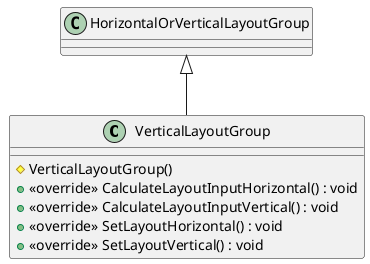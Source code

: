 @startuml
class VerticalLayoutGroup {
    # VerticalLayoutGroup()
    + <<override>> CalculateLayoutInputHorizontal() : void
    + <<override>> CalculateLayoutInputVertical() : void
    + <<override>> SetLayoutHorizontal() : void
    + <<override>> SetLayoutVertical() : void
}
HorizontalOrVerticalLayoutGroup <|-- VerticalLayoutGroup
@enduml
